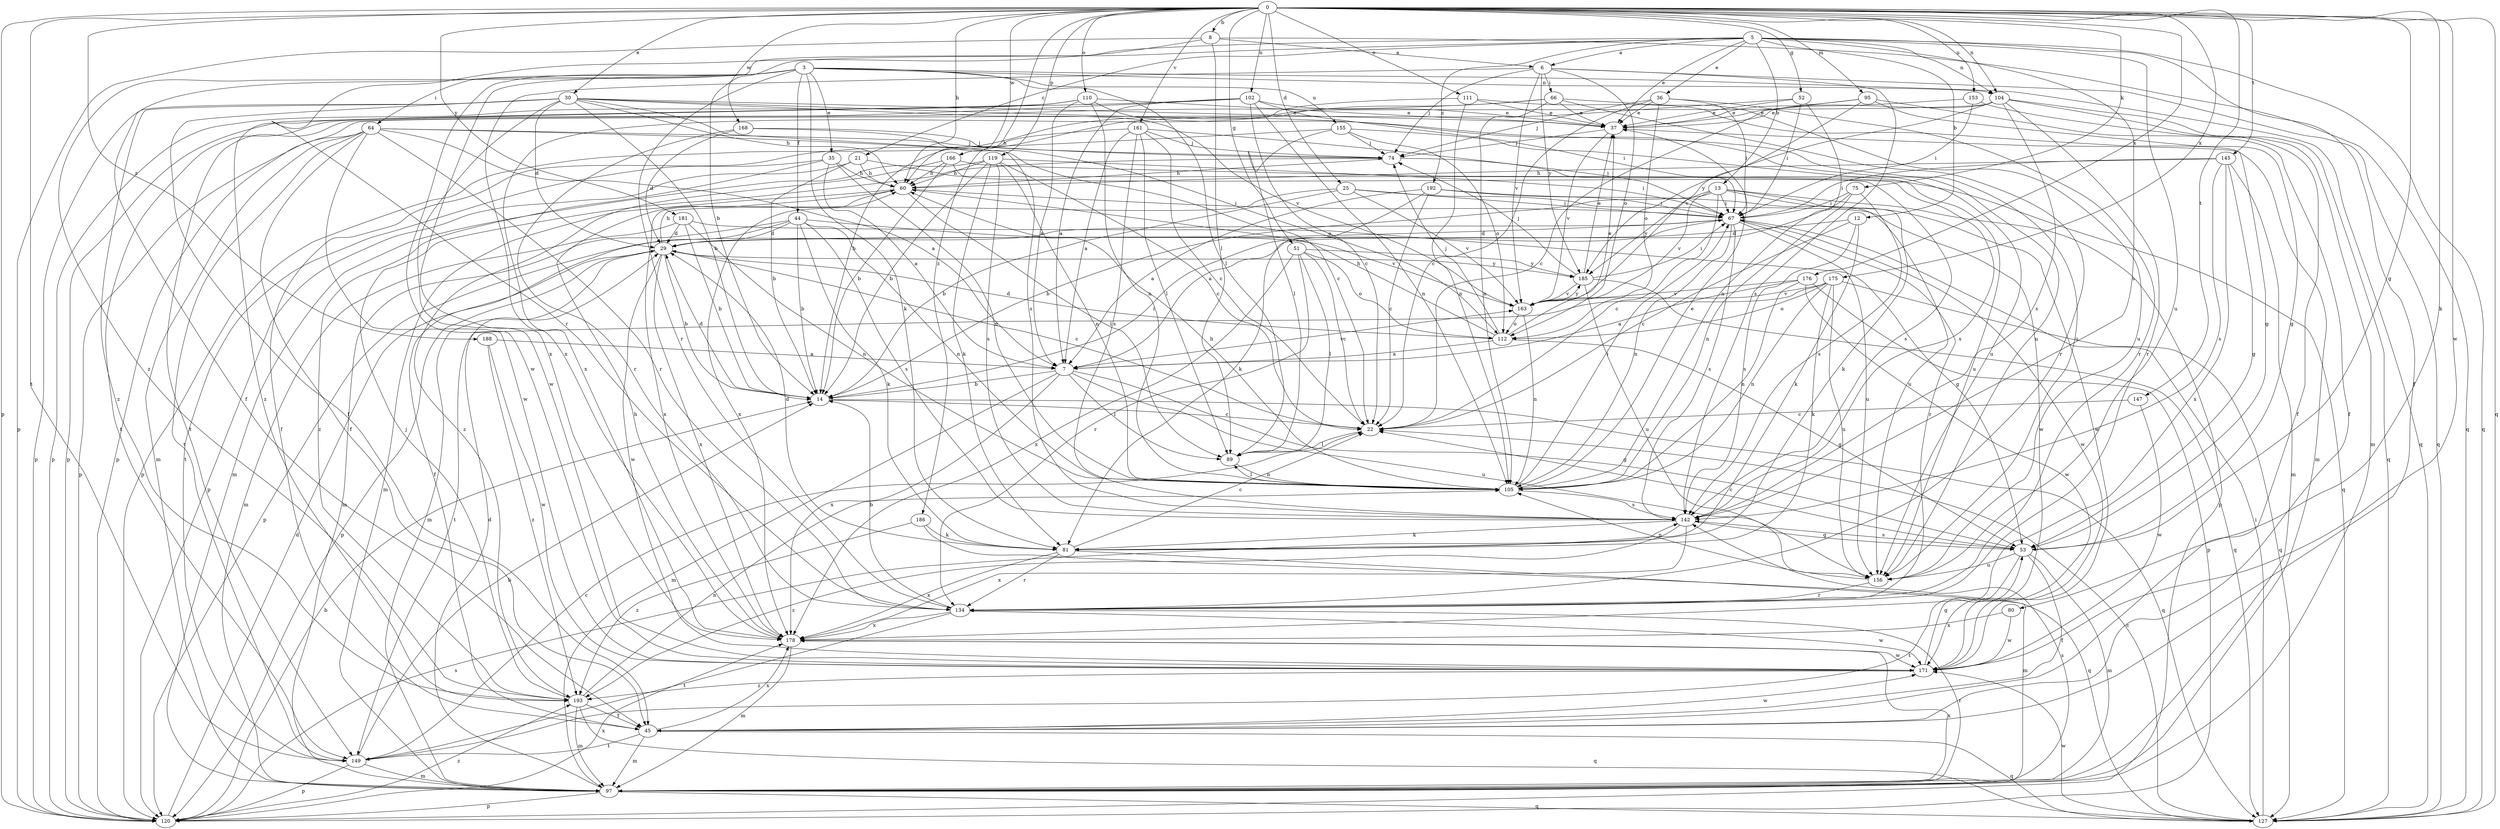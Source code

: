 strict digraph  {
0;
3;
5;
6;
7;
8;
12;
13;
14;
21;
22;
25;
29;
30;
35;
36;
37;
44;
45;
51;
52;
53;
60;
64;
66;
67;
74;
75;
80;
81;
89;
95;
97;
102;
104;
105;
110;
111;
112;
119;
120;
127;
134;
142;
145;
147;
149;
153;
155;
156;
161;
163;
166;
168;
171;
175;
176;
178;
181;
185;
186;
188;
192;
193;
0 -> 8  [label=b];
0 -> 25  [label=d];
0 -> 30  [label=e];
0 -> 51  [label=g];
0 -> 52  [label=g];
0 -> 53  [label=g];
0 -> 60  [label=h];
0 -> 75  [label=k];
0 -> 80  [label=k];
0 -> 95  [label=m];
0 -> 102  [label=n];
0 -> 104  [label=n];
0 -> 110  [label=o];
0 -> 111  [label=o];
0 -> 119  [label=p];
0 -> 120  [label=p];
0 -> 127  [label=q];
0 -> 145  [label=t];
0 -> 147  [label=t];
0 -> 149  [label=t];
0 -> 153  [label=u];
0 -> 161  [label=v];
0 -> 166  [label=w];
0 -> 168  [label=w];
0 -> 171  [label=w];
0 -> 175  [label=x];
0 -> 176  [label=x];
0 -> 181  [label=y];
0 -> 186  [label=z];
0 -> 188  [label=z];
3 -> 35  [label=e];
3 -> 44  [label=f];
3 -> 45  [label=f];
3 -> 64  [label=i];
3 -> 81  [label=k];
3 -> 89  [label=l];
3 -> 104  [label=n];
3 -> 127  [label=q];
3 -> 134  [label=r];
3 -> 155  [label=u];
3 -> 171  [label=w];
3 -> 178  [label=x];
5 -> 6  [label=a];
5 -> 12  [label=b];
5 -> 13  [label=b];
5 -> 14  [label=b];
5 -> 21  [label=c];
5 -> 36  [label=e];
5 -> 37  [label=e];
5 -> 45  [label=f];
5 -> 104  [label=n];
5 -> 127  [label=q];
5 -> 142  [label=s];
5 -> 156  [label=u];
5 -> 192  [label=z];
5 -> 193  [label=z];
6 -> 66  [label=i];
6 -> 74  [label=j];
6 -> 112  [label=o];
6 -> 127  [label=q];
6 -> 142  [label=s];
6 -> 163  [label=v];
6 -> 178  [label=x];
6 -> 185  [label=y];
7 -> 14  [label=b];
7 -> 53  [label=g];
7 -> 89  [label=l];
7 -> 97  [label=m];
7 -> 156  [label=u];
7 -> 163  [label=v];
7 -> 178  [label=x];
8 -> 6  [label=a];
8 -> 89  [label=l];
8 -> 120  [label=p];
8 -> 127  [label=q];
8 -> 134  [label=r];
12 -> 22  [label=c];
12 -> 29  [label=d];
12 -> 81  [label=k];
12 -> 142  [label=s];
13 -> 14  [label=b];
13 -> 22  [label=c];
13 -> 67  [label=i];
13 -> 81  [label=k];
13 -> 120  [label=p];
13 -> 163  [label=v];
13 -> 171  [label=w];
13 -> 185  [label=y];
14 -> 22  [label=c];
14 -> 29  [label=d];
14 -> 67  [label=i];
14 -> 127  [label=q];
21 -> 14  [label=b];
21 -> 60  [label=h];
21 -> 120  [label=p];
21 -> 142  [label=s];
22 -> 89  [label=l];
25 -> 14  [label=b];
25 -> 67  [label=i];
25 -> 163  [label=v];
25 -> 171  [label=w];
25 -> 178  [label=x];
29 -> 14  [label=b];
29 -> 22  [label=c];
29 -> 60  [label=h];
29 -> 97  [label=m];
29 -> 120  [label=p];
29 -> 171  [label=w];
29 -> 178  [label=x];
29 -> 185  [label=y];
30 -> 14  [label=b];
30 -> 29  [label=d];
30 -> 37  [label=e];
30 -> 45  [label=f];
30 -> 60  [label=h];
30 -> 120  [label=p];
30 -> 142  [label=s];
30 -> 156  [label=u];
30 -> 163  [label=v];
30 -> 171  [label=w];
30 -> 193  [label=z];
35 -> 7  [label=a];
35 -> 60  [label=h];
35 -> 105  [label=n];
35 -> 149  [label=t];
35 -> 193  [label=z];
36 -> 22  [label=c];
36 -> 37  [label=e];
36 -> 67  [label=i];
36 -> 74  [label=j];
36 -> 112  [label=o];
36 -> 134  [label=r];
37 -> 74  [label=j];
37 -> 97  [label=m];
37 -> 163  [label=v];
44 -> 14  [label=b];
44 -> 29  [label=d];
44 -> 45  [label=f];
44 -> 81  [label=k];
44 -> 97  [label=m];
44 -> 105  [label=n];
44 -> 142  [label=s];
44 -> 163  [label=v];
45 -> 97  [label=m];
45 -> 127  [label=q];
45 -> 149  [label=t];
45 -> 171  [label=w];
45 -> 178  [label=x];
51 -> 22  [label=c];
51 -> 89  [label=l];
51 -> 112  [label=o];
51 -> 134  [label=r];
51 -> 178  [label=x];
51 -> 185  [label=y];
52 -> 14  [label=b];
52 -> 37  [label=e];
52 -> 67  [label=i];
52 -> 105  [label=n];
53 -> 22  [label=c];
53 -> 45  [label=f];
53 -> 97  [label=m];
53 -> 142  [label=s];
53 -> 149  [label=t];
53 -> 156  [label=u];
60 -> 67  [label=i];
60 -> 89  [label=l];
60 -> 97  [label=m];
60 -> 178  [label=x];
64 -> 7  [label=a];
64 -> 22  [label=c];
64 -> 45  [label=f];
64 -> 74  [label=j];
64 -> 97  [label=m];
64 -> 120  [label=p];
64 -> 134  [label=r];
64 -> 149  [label=t];
64 -> 171  [label=w];
66 -> 37  [label=e];
66 -> 60  [label=h];
66 -> 105  [label=n];
66 -> 134  [label=r];
66 -> 149  [label=t];
66 -> 156  [label=u];
67 -> 29  [label=d];
67 -> 105  [label=n];
67 -> 120  [label=p];
67 -> 134  [label=r];
67 -> 142  [label=s];
67 -> 156  [label=u];
67 -> 171  [label=w];
74 -> 60  [label=h];
74 -> 156  [label=u];
75 -> 7  [label=a];
75 -> 67  [label=i];
75 -> 105  [label=n];
75 -> 142  [label=s];
80 -> 171  [label=w];
80 -> 178  [label=x];
81 -> 22  [label=c];
81 -> 29  [label=d];
81 -> 97  [label=m];
81 -> 134  [label=r];
81 -> 178  [label=x];
89 -> 105  [label=n];
95 -> 22  [label=c];
95 -> 37  [label=e];
95 -> 45  [label=f];
95 -> 53  [label=g];
95 -> 163  [label=v];
97 -> 29  [label=d];
97 -> 120  [label=p];
97 -> 127  [label=q];
97 -> 134  [label=r];
97 -> 142  [label=s];
97 -> 178  [label=x];
102 -> 7  [label=a];
102 -> 22  [label=c];
102 -> 37  [label=e];
102 -> 67  [label=i];
102 -> 105  [label=n];
102 -> 120  [label=p];
102 -> 149  [label=t];
104 -> 37  [label=e];
104 -> 97  [label=m];
104 -> 120  [label=p];
104 -> 127  [label=q];
104 -> 134  [label=r];
104 -> 142  [label=s];
104 -> 185  [label=y];
105 -> 37  [label=e];
105 -> 60  [label=h];
105 -> 67  [label=i];
105 -> 89  [label=l];
105 -> 142  [label=s];
110 -> 7  [label=a];
110 -> 37  [label=e];
110 -> 105  [label=n];
110 -> 120  [label=p];
110 -> 156  [label=u];
110 -> 193  [label=z];
111 -> 37  [label=e];
111 -> 53  [label=g];
111 -> 105  [label=n];
111 -> 178  [label=x];
112 -> 7  [label=a];
112 -> 29  [label=d];
112 -> 37  [label=e];
112 -> 53  [label=g];
112 -> 60  [label=h];
112 -> 74  [label=j];
119 -> 14  [label=b];
119 -> 22  [label=c];
119 -> 60  [label=h];
119 -> 67  [label=i];
119 -> 81  [label=k];
119 -> 97  [label=m];
119 -> 105  [label=n];
119 -> 142  [label=s];
120 -> 14  [label=b];
120 -> 29  [label=d];
120 -> 142  [label=s];
120 -> 178  [label=x];
120 -> 193  [label=z];
127 -> 22  [label=c];
127 -> 67  [label=i];
127 -> 171  [label=w];
134 -> 14  [label=b];
134 -> 149  [label=t];
134 -> 171  [label=w];
134 -> 178  [label=x];
142 -> 53  [label=g];
142 -> 81  [label=k];
142 -> 178  [label=x];
142 -> 193  [label=z];
145 -> 53  [label=g];
145 -> 60  [label=h];
145 -> 67  [label=i];
145 -> 97  [label=m];
145 -> 142  [label=s];
145 -> 178  [label=x];
147 -> 22  [label=c];
147 -> 171  [label=w];
149 -> 14  [label=b];
149 -> 22  [label=c];
149 -> 97  [label=m];
149 -> 120  [label=p];
153 -> 37  [label=e];
153 -> 45  [label=f];
153 -> 67  [label=i];
155 -> 45  [label=f];
155 -> 74  [label=j];
155 -> 89  [label=l];
155 -> 112  [label=o];
155 -> 156  [label=u];
156 -> 105  [label=n];
156 -> 134  [label=r];
161 -> 7  [label=a];
161 -> 22  [label=c];
161 -> 67  [label=i];
161 -> 74  [label=j];
161 -> 89  [label=l];
161 -> 120  [label=p];
161 -> 142  [label=s];
163 -> 105  [label=n];
163 -> 112  [label=o];
163 -> 185  [label=y];
166 -> 14  [label=b];
166 -> 60  [label=h];
166 -> 127  [label=q];
166 -> 142  [label=s];
166 -> 193  [label=z];
168 -> 29  [label=d];
168 -> 74  [label=j];
168 -> 112  [label=o];
168 -> 134  [label=r];
171 -> 53  [label=g];
171 -> 193  [label=z];
175 -> 81  [label=k];
175 -> 105  [label=n];
175 -> 112  [label=o];
175 -> 127  [label=q];
175 -> 149  [label=t];
175 -> 156  [label=u];
175 -> 163  [label=v];
176 -> 7  [label=a];
176 -> 105  [label=n];
176 -> 120  [label=p];
176 -> 163  [label=v];
176 -> 171  [label=w];
178 -> 60  [label=h];
178 -> 97  [label=m];
178 -> 171  [label=w];
181 -> 14  [label=b];
181 -> 29  [label=d];
181 -> 53  [label=g];
181 -> 97  [label=m];
181 -> 105  [label=n];
185 -> 37  [label=e];
185 -> 67  [label=i];
185 -> 74  [label=j];
185 -> 127  [label=q];
185 -> 156  [label=u];
185 -> 163  [label=v];
186 -> 81  [label=k];
186 -> 127  [label=q];
186 -> 193  [label=z];
188 -> 7  [label=a];
188 -> 171  [label=w];
188 -> 193  [label=z];
192 -> 7  [label=a];
192 -> 22  [label=c];
192 -> 67  [label=i];
192 -> 81  [label=k];
192 -> 156  [label=u];
193 -> 45  [label=f];
193 -> 74  [label=j];
193 -> 97  [label=m];
193 -> 105  [label=n];
193 -> 127  [label=q];
}
